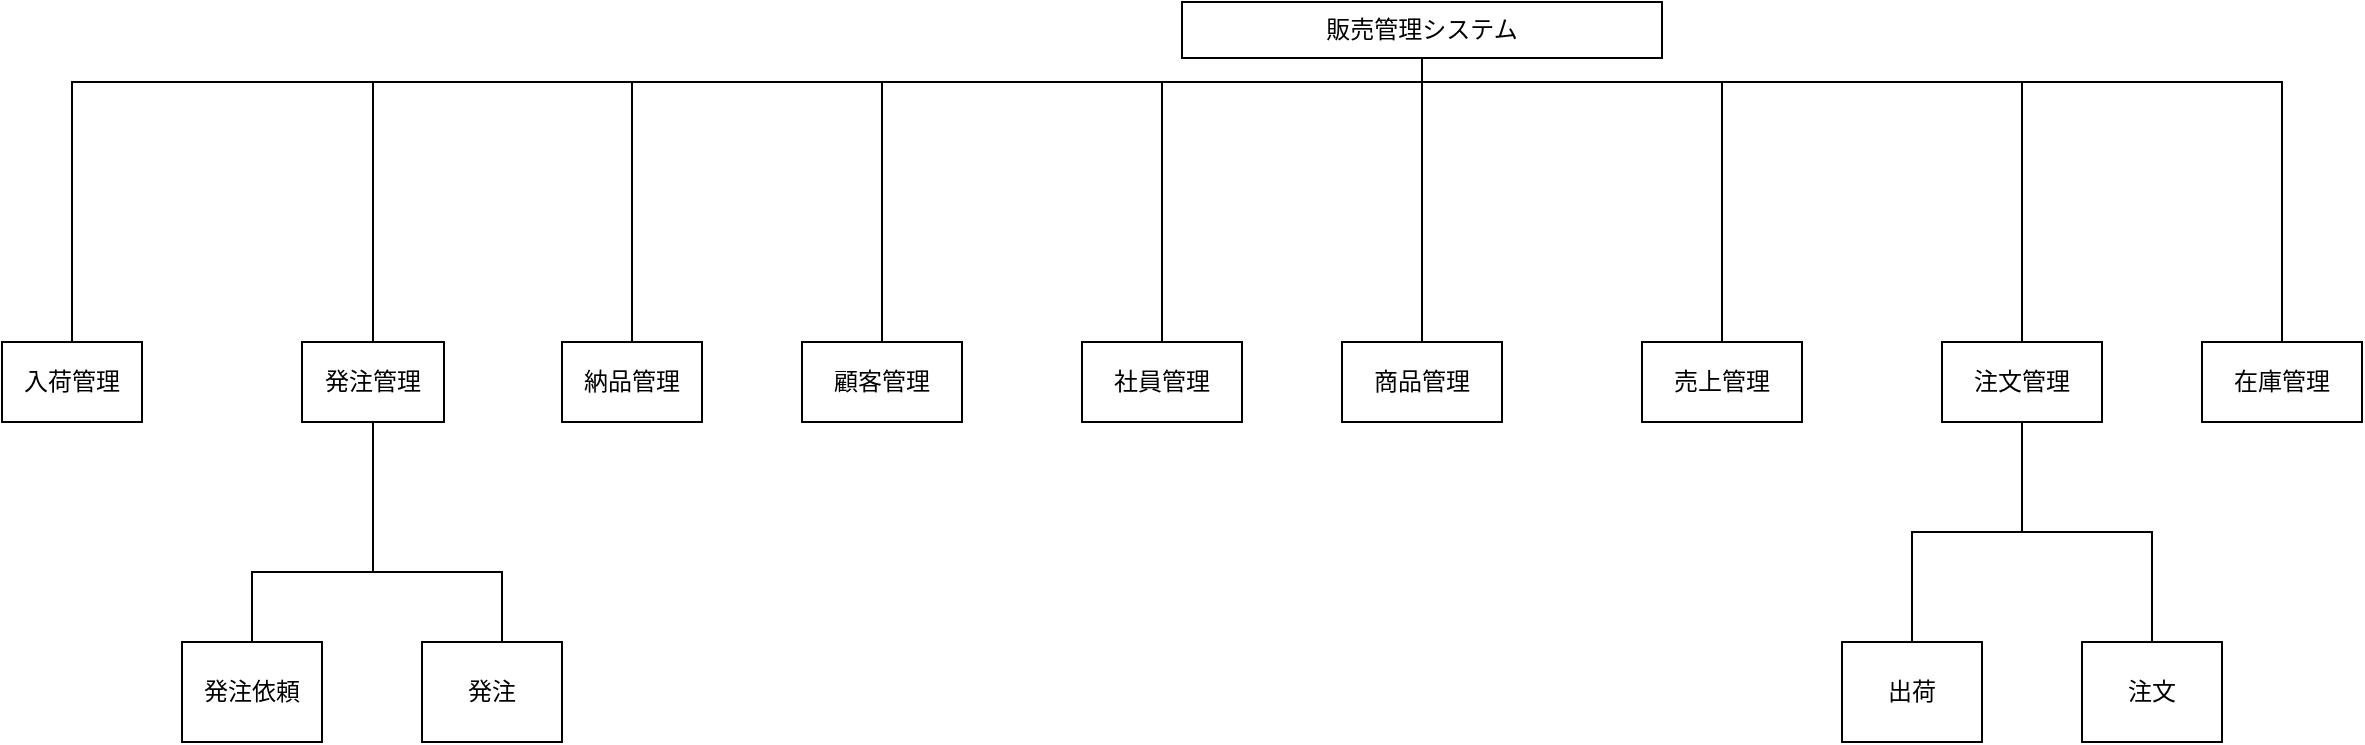<mxfile version="12.1.0" type="device" pages="1"><diagram id="Rpr5EpsdDqIRGeiXGNMf" name="Page-1"><mxGraphModel dx="1851" dy="566" grid="1" gridSize="10" guides="1" tooltips="1" connect="1" arrows="1" fold="1" page="1" pageScale="1" pageWidth="827" pageHeight="1169" math="0" shadow="0"><root><mxCell id="0"/><mxCell id="1" parent="0"/><mxCell id="Oud9wAePMmvxnU-KrhnY-12" value="商品管理" style="rounded=0;whiteSpace=wrap;html=1;" parent="1" vertex="1"><mxGeometry x="360" y="240" width="80" height="40" as="geometry"/></mxCell><mxCell id="Oud9wAePMmvxnU-KrhnY-24" value="" style="endArrow=none;html=1;exitX=0.5;exitY=0;exitDx=0;exitDy=0;" parent="1" source="Oud9wAePMmvxnU-KrhnY-12" target="Oud9wAePMmvxnU-KrhnY-27" edge="1"><mxGeometry width="50" height="50" relative="1" as="geometry"><mxPoint x="350" y="240" as="sourcePoint"/><mxPoint x="400" y="100" as="targetPoint"/></mxGeometry></mxCell><mxCell id="Oud9wAePMmvxnU-KrhnY-27" value="販売管理システム" style="rounded=0;whiteSpace=wrap;html=1;" parent="1" vertex="1"><mxGeometry x="280" y="70" width="240" height="28" as="geometry"/></mxCell><mxCell id="Oud9wAePMmvxnU-KrhnY-30" value="" style="endArrow=none;html=1;" parent="1" edge="1"><mxGeometry width="50" height="50" relative="1" as="geometry"><mxPoint x="550" y="240" as="sourcePoint"/><mxPoint x="550" y="110" as="targetPoint"/><Array as="points"/></mxGeometry></mxCell><mxCell id="Oud9wAePMmvxnU-KrhnY-31" value="社員管理" style="whiteSpace=wrap;html=1;align=center;verticalAlign=middle;container=1;recursiveResize=0;treeFolding=1;treeMoving=1;rounded=0;" parent="1" vertex="1"><mxGeometry x="230" y="240" width="80" height="40" as="geometry"/></mxCell><mxCell id="Oud9wAePMmvxnU-KrhnY-32" value="" style="edgeStyle=elbowEdgeStyle;elbow=vertical;startArrow=none;endArrow=none;rounded=0;" parent="1" target="Oud9wAePMmvxnU-KrhnY-31" edge="1"><mxGeometry relative="1" as="geometry"><mxPoint x="270" y="110" as="sourcePoint"/></mxGeometry></mxCell><mxCell id="Oud9wAePMmvxnU-KrhnY-33" value="売上管理" style="rounded=0;whiteSpace=wrap;html=1;" parent="1" vertex="1"><mxGeometry x="510" y="240" width="80" height="40" as="geometry"/></mxCell><mxCell id="Oud9wAePMmvxnU-KrhnY-34" value="在庫管理" style="whiteSpace=wrap;html=1;align=center;verticalAlign=middle;container=1;recursiveResize=0;treeFolding=1;treeMoving=1;rounded=0;" parent="1" vertex="1"><mxGeometry x="790" y="240" width="80" height="40" as="geometry"/></mxCell><mxCell id="Oud9wAePMmvxnU-KrhnY-35" value="" style="edgeStyle=elbowEdgeStyle;elbow=vertical;startArrow=none;endArrow=none;rounded=0;" parent="1" target="Oud9wAePMmvxnU-KrhnY-34" edge="1"><mxGeometry relative="1" as="geometry"><mxPoint x="670" y="110" as="sourcePoint"/><Array as="points"><mxPoint x="720" y="110"/><mxPoint x="830" y="110"/></Array></mxGeometry></mxCell><mxCell id="Oud9wAePMmvxnU-KrhnY-42" value="顧客管理" style="whiteSpace=wrap;html=1;align=center;verticalAlign=middle;container=1;recursiveResize=0;treeFolding=1;treeMoving=1;rounded=0;" parent="1" vertex="1"><mxGeometry x="90" y="240" width="80" height="40" as="geometry"/></mxCell><mxCell id="Oud9wAePMmvxnU-KrhnY-43" value="" style="edgeStyle=elbowEdgeStyle;elbow=vertical;startArrow=none;endArrow=none;rounded=0;" parent="1" target="Oud9wAePMmvxnU-KrhnY-42" edge="1"><mxGeometry relative="1" as="geometry"><mxPoint x="130" y="110" as="sourcePoint"/></mxGeometry></mxCell><mxCell id="Oud9wAePMmvxnU-KrhnY-44" value="" style="endArrow=none;html=1;" parent="1" edge="1"><mxGeometry width="50" height="50" relative="1" as="geometry"><mxPoint x="130" y="110" as="sourcePoint"/><mxPoint x="400" y="110" as="targetPoint"/><Array as="points"/></mxGeometry></mxCell><mxCell id="Oud9wAePMmvxnU-KrhnY-45" value="" style="endArrow=none;html=1;" parent="1" edge="1"><mxGeometry width="50" height="50" relative="1" as="geometry"><mxPoint x="400" y="110" as="sourcePoint"/><mxPoint x="680" y="110" as="targetPoint"/></mxGeometry></mxCell><mxCell id="Oud9wAePMmvxnU-KrhnY-46" value="注文管理" style="whiteSpace=wrap;html=1;align=center;verticalAlign=middle;container=1;recursiveResize=0;treeFolding=1;treeMoving=1;rounded=0;" parent="1" vertex="1"><mxGeometry x="660" y="240" width="80" height="40" as="geometry"/></mxCell><mxCell id="Oud9wAePMmvxnU-KrhnY-47" value="" style="edgeStyle=elbowEdgeStyle;elbow=vertical;startArrow=none;endArrow=none;rounded=0;" parent="1" target="Oud9wAePMmvxnU-KrhnY-46" edge="1"><mxGeometry relative="1" as="geometry"><mxPoint x="700" y="110" as="sourcePoint"/></mxGeometry></mxCell><mxCell id="NVKkaFjuP2a9Hn45tGX1-1" value="&lt;font style=&quot;vertical-align: inherit&quot;&gt;&lt;font style=&quot;vertical-align: inherit&quot;&gt;発注管理&lt;/font&gt;&lt;/font&gt;" style="whiteSpace=wrap;html=1;align=center;verticalAlign=middle;container=1;recursiveResize=0;treeFolding=1;treeMoving=1;" vertex="1" parent="1"><mxGeometry x="-160" y="240" width="71" height="40" as="geometry"/></mxCell><mxCell id="NVKkaFjuP2a9Hn45tGX1-2" value="" style="edgeStyle=elbowEdgeStyle;elbow=vertical;startArrow=none;endArrow=none;rounded=0;" edge="1" target="NVKkaFjuP2a9Hn45tGX1-1" parent="1"><mxGeometry relative="1" as="geometry"><mxPoint x="10" y="110" as="sourcePoint"/><Array as="points"><mxPoint x="-164" y="110"/></Array></mxGeometry></mxCell><mxCell id="NVKkaFjuP2a9Hn45tGX1-3" value="納品管理" style="whiteSpace=wrap;html=1;align=center;verticalAlign=middle;container=1;recursiveResize=0;treeFolding=1;treeMoving=1;" vertex="1" parent="1"><mxGeometry x="-30" y="240" width="70" height="40" as="geometry"/></mxCell><mxCell id="NVKkaFjuP2a9Hn45tGX1-4" value="" style="edgeStyle=elbowEdgeStyle;elbow=vertical;startArrow=none;endArrow=none;rounded=0;" edge="1" parent="1"><mxGeometry relative="1" as="geometry"><mxPoint x="130" y="110" as="sourcePoint"/><mxPoint x="5" y="240" as="targetPoint"/><Array as="points"><mxPoint x="5" y="110"/></Array></mxGeometry></mxCell><mxCell id="NVKkaFjuP2a9Hn45tGX1-5" value="入荷管理" style="whiteSpace=wrap;html=1;align=center;verticalAlign=middle;container=1;recursiveResize=0;treeFolding=1;treeMoving=1;" vertex="1" parent="1"><mxGeometry x="-310" y="240" width="70" height="40" as="geometry"/></mxCell><mxCell id="NVKkaFjuP2a9Hn45tGX1-6" value="" style="edgeStyle=elbowEdgeStyle;elbow=vertical;startArrow=none;endArrow=none;rounded=0;" edge="1" target="NVKkaFjuP2a9Hn45tGX1-5" parent="1"><mxGeometry relative="1" as="geometry"><mxPoint x="-100" y="110" as="sourcePoint"/><Array as="points"><mxPoint x="-130" y="110"/><mxPoint x="-190" y="110"/><mxPoint x="-405" y="110"/></Array></mxGeometry></mxCell><mxCell id="NVKkaFjuP2a9Hn45tGX1-17" value="" style="edgeStyle=orthogonalEdgeStyle;startArrow=none;endArrow=none;rounded=0;targetPortConstraint=eastwest;sourcePortConstraint=northsouth;" edge="1" target="NVKkaFjuP2a9Hn45tGX1-19" parent="1"><mxGeometry relative="1" as="geometry"><mxPoint x="-124.5" y="280" as="sourcePoint"/><Array as="points"><mxPoint x="-124" y="355"/></Array></mxGeometry></mxCell><mxCell id="NVKkaFjuP2a9Hn45tGX1-18" value="" style="edgeStyle=orthogonalEdgeStyle;startArrow=none;endArrow=none;rounded=0;targetPortConstraint=eastwest;sourcePortConstraint=northsouth;entryX=0;entryY=0.5;entryDx=0;entryDy=0;" edge="1" target="NVKkaFjuP2a9Hn45tGX1-20" parent="1"><mxGeometry relative="1" as="geometry"><mxPoint x="-124.5" y="280" as="sourcePoint"/><mxPoint x="-124" y="320" as="targetPoint"/><Array as="points"><mxPoint x="-124" y="355"/><mxPoint x="-60" y="355"/><mxPoint x="-60" y="415"/></Array></mxGeometry></mxCell><mxCell id="NVKkaFjuP2a9Hn45tGX1-19" value="発注依頼" style="whiteSpace=wrap;html=1;align=center;verticalAlign=middle;container=1;recursiveResize=0;treeFolding=1;treeMoving=1;" vertex="1" parent="1"><mxGeometry x="-220" y="390" width="70" height="50" as="geometry"/></mxCell><mxCell id="NVKkaFjuP2a9Hn45tGX1-20" value="発注" style="whiteSpace=wrap;html=1;align=center;verticalAlign=middle;container=1;recursiveResize=0;treeFolding=1;treeMoving=1;" vertex="1" parent="1"><mxGeometry x="-100" y="390" width="70" height="50" as="geometry"/></mxCell><mxCell id="NVKkaFjuP2a9Hn45tGX1-21" value="注文" style="whiteSpace=wrap;html=1;align=center;verticalAlign=middle;container=1;recursiveResize=0;treeFolding=1;treeMoving=1;" vertex="1" parent="1"><mxGeometry x="730" y="390" width="70" height="50" as="geometry"/></mxCell><mxCell id="NVKkaFjuP2a9Hn45tGX1-22" value="" style="edgeStyle=elbowEdgeStyle;elbow=vertical;startArrow=none;endArrow=none;rounded=0;" edge="1" target="NVKkaFjuP2a9Hn45tGX1-21" parent="1"><mxGeometry relative="1" as="geometry"><mxPoint x="700" y="280" as="sourcePoint"/><Array as="points"/></mxGeometry></mxCell><mxCell id="NVKkaFjuP2a9Hn45tGX1-23" value="出荷" style="whiteSpace=wrap;html=1;align=center;verticalAlign=middle;container=1;recursiveResize=0;treeFolding=1;treeMoving=1;" vertex="1" parent="1"><mxGeometry x="610" y="390" width="70" height="50" as="geometry"/></mxCell><mxCell id="NVKkaFjuP2a9Hn45tGX1-24" value="" style="edgeStyle=elbowEdgeStyle;elbow=vertical;startArrow=none;endArrow=none;rounded=0;exitX=0.5;exitY=1;exitDx=0;exitDy=0;" edge="1" target="NVKkaFjuP2a9Hn45tGX1-23" parent="1" source="Oud9wAePMmvxnU-KrhnY-46"><mxGeometry relative="1" as="geometry"><mxPoint x="550" y="290" as="sourcePoint"/><Array as="points"/></mxGeometry></mxCell></root></mxGraphModel></diagram></mxfile>